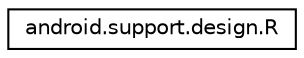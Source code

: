 digraph "Graphical Class Hierarchy"
{
  edge [fontname="Helvetica",fontsize="10",labelfontname="Helvetica",labelfontsize="10"];
  node [fontname="Helvetica",fontsize="10",shape=record];
  rankdir="LR";
  Node0 [label="android.support.design.R",height=0.2,width=0.4,color="black", fillcolor="white", style="filled",URL="$classandroid_1_1support_1_1design_1_1_r.html"];
}
